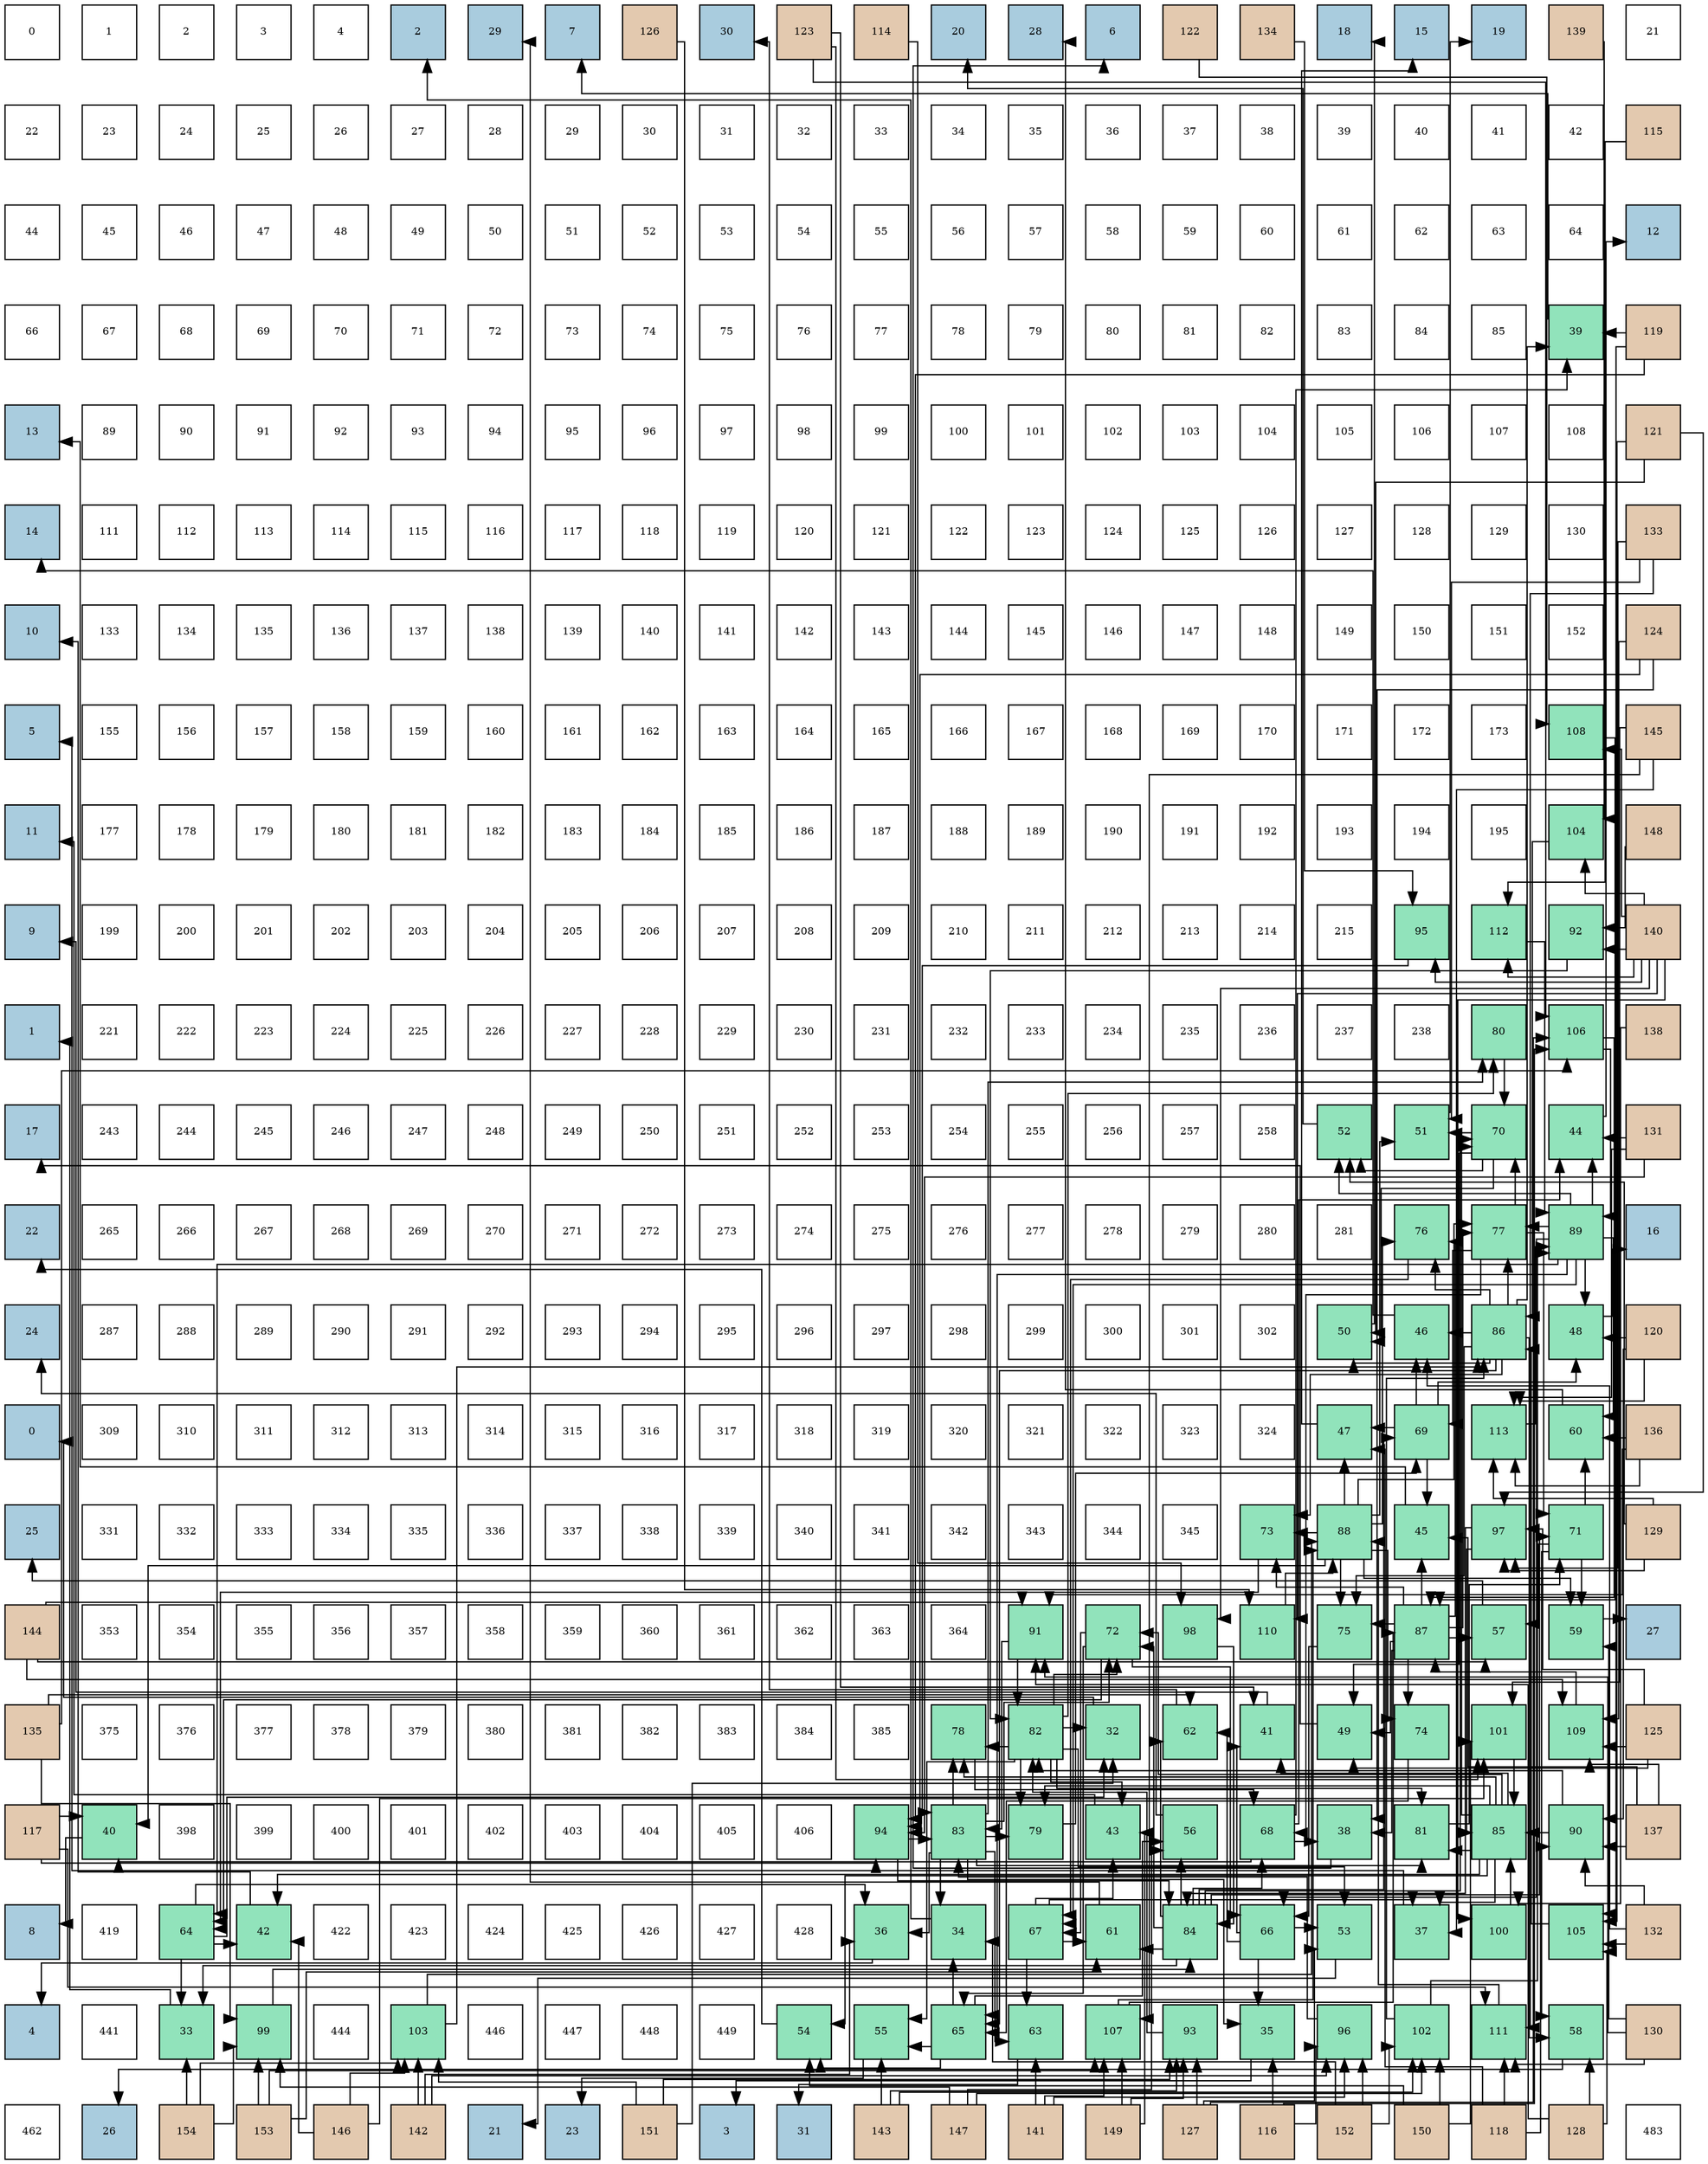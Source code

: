 digraph layout{
 rankdir=TB;
 splines=ortho;
 node [style=filled shape=square fixedsize=true width=0.6];
0[label="0", fontsize=8, fillcolor="#ffffff"];
1[label="1", fontsize=8, fillcolor="#ffffff"];
2[label="2", fontsize=8, fillcolor="#ffffff"];
3[label="3", fontsize=8, fillcolor="#ffffff"];
4[label="4", fontsize=8, fillcolor="#ffffff"];
5[label="2", fontsize=8, fillcolor="#a9ccde"];
6[label="29", fontsize=8, fillcolor="#a9ccde"];
7[label="7", fontsize=8, fillcolor="#a9ccde"];
8[label="126", fontsize=8, fillcolor="#e3c9af"];
9[label="30", fontsize=8, fillcolor="#a9ccde"];
10[label="123", fontsize=8, fillcolor="#e3c9af"];
11[label="114", fontsize=8, fillcolor="#e3c9af"];
12[label="20", fontsize=8, fillcolor="#a9ccde"];
13[label="28", fontsize=8, fillcolor="#a9ccde"];
14[label="6", fontsize=8, fillcolor="#a9ccde"];
15[label="122", fontsize=8, fillcolor="#e3c9af"];
16[label="134", fontsize=8, fillcolor="#e3c9af"];
17[label="18", fontsize=8, fillcolor="#a9ccde"];
18[label="15", fontsize=8, fillcolor="#a9ccde"];
19[label="19", fontsize=8, fillcolor="#a9ccde"];
20[label="139", fontsize=8, fillcolor="#e3c9af"];
21[label="21", fontsize=8, fillcolor="#ffffff"];
22[label="22", fontsize=8, fillcolor="#ffffff"];
23[label="23", fontsize=8, fillcolor="#ffffff"];
24[label="24", fontsize=8, fillcolor="#ffffff"];
25[label="25", fontsize=8, fillcolor="#ffffff"];
26[label="26", fontsize=8, fillcolor="#ffffff"];
27[label="27", fontsize=8, fillcolor="#ffffff"];
28[label="28", fontsize=8, fillcolor="#ffffff"];
29[label="29", fontsize=8, fillcolor="#ffffff"];
30[label="30", fontsize=8, fillcolor="#ffffff"];
31[label="31", fontsize=8, fillcolor="#ffffff"];
32[label="32", fontsize=8, fillcolor="#ffffff"];
33[label="33", fontsize=8, fillcolor="#ffffff"];
34[label="34", fontsize=8, fillcolor="#ffffff"];
35[label="35", fontsize=8, fillcolor="#ffffff"];
36[label="36", fontsize=8, fillcolor="#ffffff"];
37[label="37", fontsize=8, fillcolor="#ffffff"];
38[label="38", fontsize=8, fillcolor="#ffffff"];
39[label="39", fontsize=8, fillcolor="#ffffff"];
40[label="40", fontsize=8, fillcolor="#ffffff"];
41[label="41", fontsize=8, fillcolor="#ffffff"];
42[label="42", fontsize=8, fillcolor="#ffffff"];
43[label="115", fontsize=8, fillcolor="#e3c9af"];
44[label="44", fontsize=8, fillcolor="#ffffff"];
45[label="45", fontsize=8, fillcolor="#ffffff"];
46[label="46", fontsize=8, fillcolor="#ffffff"];
47[label="47", fontsize=8, fillcolor="#ffffff"];
48[label="48", fontsize=8, fillcolor="#ffffff"];
49[label="49", fontsize=8, fillcolor="#ffffff"];
50[label="50", fontsize=8, fillcolor="#ffffff"];
51[label="51", fontsize=8, fillcolor="#ffffff"];
52[label="52", fontsize=8, fillcolor="#ffffff"];
53[label="53", fontsize=8, fillcolor="#ffffff"];
54[label="54", fontsize=8, fillcolor="#ffffff"];
55[label="55", fontsize=8, fillcolor="#ffffff"];
56[label="56", fontsize=8, fillcolor="#ffffff"];
57[label="57", fontsize=8, fillcolor="#ffffff"];
58[label="58", fontsize=8, fillcolor="#ffffff"];
59[label="59", fontsize=8, fillcolor="#ffffff"];
60[label="60", fontsize=8, fillcolor="#ffffff"];
61[label="61", fontsize=8, fillcolor="#ffffff"];
62[label="62", fontsize=8, fillcolor="#ffffff"];
63[label="63", fontsize=8, fillcolor="#ffffff"];
64[label="64", fontsize=8, fillcolor="#ffffff"];
65[label="12", fontsize=8, fillcolor="#a9ccde"];
66[label="66", fontsize=8, fillcolor="#ffffff"];
67[label="67", fontsize=8, fillcolor="#ffffff"];
68[label="68", fontsize=8, fillcolor="#ffffff"];
69[label="69", fontsize=8, fillcolor="#ffffff"];
70[label="70", fontsize=8, fillcolor="#ffffff"];
71[label="71", fontsize=8, fillcolor="#ffffff"];
72[label="72", fontsize=8, fillcolor="#ffffff"];
73[label="73", fontsize=8, fillcolor="#ffffff"];
74[label="74", fontsize=8, fillcolor="#ffffff"];
75[label="75", fontsize=8, fillcolor="#ffffff"];
76[label="76", fontsize=8, fillcolor="#ffffff"];
77[label="77", fontsize=8, fillcolor="#ffffff"];
78[label="78", fontsize=8, fillcolor="#ffffff"];
79[label="79", fontsize=8, fillcolor="#ffffff"];
80[label="80", fontsize=8, fillcolor="#ffffff"];
81[label="81", fontsize=8, fillcolor="#ffffff"];
82[label="82", fontsize=8, fillcolor="#ffffff"];
83[label="83", fontsize=8, fillcolor="#ffffff"];
84[label="84", fontsize=8, fillcolor="#ffffff"];
85[label="85", fontsize=8, fillcolor="#ffffff"];
86[label="39", fontsize=8, fillcolor="#91e3bb"];
87[label="119", fontsize=8, fillcolor="#e3c9af"];
88[label="13", fontsize=8, fillcolor="#a9ccde"];
89[label="89", fontsize=8, fillcolor="#ffffff"];
90[label="90", fontsize=8, fillcolor="#ffffff"];
91[label="91", fontsize=8, fillcolor="#ffffff"];
92[label="92", fontsize=8, fillcolor="#ffffff"];
93[label="93", fontsize=8, fillcolor="#ffffff"];
94[label="94", fontsize=8, fillcolor="#ffffff"];
95[label="95", fontsize=8, fillcolor="#ffffff"];
96[label="96", fontsize=8, fillcolor="#ffffff"];
97[label="97", fontsize=8, fillcolor="#ffffff"];
98[label="98", fontsize=8, fillcolor="#ffffff"];
99[label="99", fontsize=8, fillcolor="#ffffff"];
100[label="100", fontsize=8, fillcolor="#ffffff"];
101[label="101", fontsize=8, fillcolor="#ffffff"];
102[label="102", fontsize=8, fillcolor="#ffffff"];
103[label="103", fontsize=8, fillcolor="#ffffff"];
104[label="104", fontsize=8, fillcolor="#ffffff"];
105[label="105", fontsize=8, fillcolor="#ffffff"];
106[label="106", fontsize=8, fillcolor="#ffffff"];
107[label="107", fontsize=8, fillcolor="#ffffff"];
108[label="108", fontsize=8, fillcolor="#ffffff"];
109[label="121", fontsize=8, fillcolor="#e3c9af"];
110[label="14", fontsize=8, fillcolor="#a9ccde"];
111[label="111", fontsize=8, fillcolor="#ffffff"];
112[label="112", fontsize=8, fillcolor="#ffffff"];
113[label="113", fontsize=8, fillcolor="#ffffff"];
114[label="114", fontsize=8, fillcolor="#ffffff"];
115[label="115", fontsize=8, fillcolor="#ffffff"];
116[label="116", fontsize=8, fillcolor="#ffffff"];
117[label="117", fontsize=8, fillcolor="#ffffff"];
118[label="118", fontsize=8, fillcolor="#ffffff"];
119[label="119", fontsize=8, fillcolor="#ffffff"];
120[label="120", fontsize=8, fillcolor="#ffffff"];
121[label="121", fontsize=8, fillcolor="#ffffff"];
122[label="122", fontsize=8, fillcolor="#ffffff"];
123[label="123", fontsize=8, fillcolor="#ffffff"];
124[label="124", fontsize=8, fillcolor="#ffffff"];
125[label="125", fontsize=8, fillcolor="#ffffff"];
126[label="126", fontsize=8, fillcolor="#ffffff"];
127[label="127", fontsize=8, fillcolor="#ffffff"];
128[label="128", fontsize=8, fillcolor="#ffffff"];
129[label="129", fontsize=8, fillcolor="#ffffff"];
130[label="130", fontsize=8, fillcolor="#ffffff"];
131[label="133", fontsize=8, fillcolor="#e3c9af"];
132[label="10", fontsize=8, fillcolor="#a9ccde"];
133[label="133", fontsize=8, fillcolor="#ffffff"];
134[label="134", fontsize=8, fillcolor="#ffffff"];
135[label="135", fontsize=8, fillcolor="#ffffff"];
136[label="136", fontsize=8, fillcolor="#ffffff"];
137[label="137", fontsize=8, fillcolor="#ffffff"];
138[label="138", fontsize=8, fillcolor="#ffffff"];
139[label="139", fontsize=8, fillcolor="#ffffff"];
140[label="140", fontsize=8, fillcolor="#ffffff"];
141[label="141", fontsize=8, fillcolor="#ffffff"];
142[label="142", fontsize=8, fillcolor="#ffffff"];
143[label="143", fontsize=8, fillcolor="#ffffff"];
144[label="144", fontsize=8, fillcolor="#ffffff"];
145[label="145", fontsize=8, fillcolor="#ffffff"];
146[label="146", fontsize=8, fillcolor="#ffffff"];
147[label="147", fontsize=8, fillcolor="#ffffff"];
148[label="148", fontsize=8, fillcolor="#ffffff"];
149[label="149", fontsize=8, fillcolor="#ffffff"];
150[label="150", fontsize=8, fillcolor="#ffffff"];
151[label="151", fontsize=8, fillcolor="#ffffff"];
152[label="152", fontsize=8, fillcolor="#ffffff"];
153[label="124", fontsize=8, fillcolor="#e3c9af"];
154[label="5", fontsize=8, fillcolor="#a9ccde"];
155[label="155", fontsize=8, fillcolor="#ffffff"];
156[label="156", fontsize=8, fillcolor="#ffffff"];
157[label="157", fontsize=8, fillcolor="#ffffff"];
158[label="158", fontsize=8, fillcolor="#ffffff"];
159[label="159", fontsize=8, fillcolor="#ffffff"];
160[label="160", fontsize=8, fillcolor="#ffffff"];
161[label="161", fontsize=8, fillcolor="#ffffff"];
162[label="162", fontsize=8, fillcolor="#ffffff"];
163[label="163", fontsize=8, fillcolor="#ffffff"];
164[label="164", fontsize=8, fillcolor="#ffffff"];
165[label="165", fontsize=8, fillcolor="#ffffff"];
166[label="166", fontsize=8, fillcolor="#ffffff"];
167[label="167", fontsize=8, fillcolor="#ffffff"];
168[label="168", fontsize=8, fillcolor="#ffffff"];
169[label="169", fontsize=8, fillcolor="#ffffff"];
170[label="170", fontsize=8, fillcolor="#ffffff"];
171[label="171", fontsize=8, fillcolor="#ffffff"];
172[label="172", fontsize=8, fillcolor="#ffffff"];
173[label="173", fontsize=8, fillcolor="#ffffff"];
174[label="108", fontsize=8, fillcolor="#91e3bb"];
175[label="145", fontsize=8, fillcolor="#e3c9af"];
176[label="11", fontsize=8, fillcolor="#a9ccde"];
177[label="177", fontsize=8, fillcolor="#ffffff"];
178[label="178", fontsize=8, fillcolor="#ffffff"];
179[label="179", fontsize=8, fillcolor="#ffffff"];
180[label="180", fontsize=8, fillcolor="#ffffff"];
181[label="181", fontsize=8, fillcolor="#ffffff"];
182[label="182", fontsize=8, fillcolor="#ffffff"];
183[label="183", fontsize=8, fillcolor="#ffffff"];
184[label="184", fontsize=8, fillcolor="#ffffff"];
185[label="185", fontsize=8, fillcolor="#ffffff"];
186[label="186", fontsize=8, fillcolor="#ffffff"];
187[label="187", fontsize=8, fillcolor="#ffffff"];
188[label="188", fontsize=8, fillcolor="#ffffff"];
189[label="189", fontsize=8, fillcolor="#ffffff"];
190[label="190", fontsize=8, fillcolor="#ffffff"];
191[label="191", fontsize=8, fillcolor="#ffffff"];
192[label="192", fontsize=8, fillcolor="#ffffff"];
193[label="193", fontsize=8, fillcolor="#ffffff"];
194[label="194", fontsize=8, fillcolor="#ffffff"];
195[label="195", fontsize=8, fillcolor="#ffffff"];
196[label="104", fontsize=8, fillcolor="#91e3bb"];
197[label="148", fontsize=8, fillcolor="#e3c9af"];
198[label="9", fontsize=8, fillcolor="#a9ccde"];
199[label="199", fontsize=8, fillcolor="#ffffff"];
200[label="200", fontsize=8, fillcolor="#ffffff"];
201[label="201", fontsize=8, fillcolor="#ffffff"];
202[label="202", fontsize=8, fillcolor="#ffffff"];
203[label="203", fontsize=8, fillcolor="#ffffff"];
204[label="204", fontsize=8, fillcolor="#ffffff"];
205[label="205", fontsize=8, fillcolor="#ffffff"];
206[label="206", fontsize=8, fillcolor="#ffffff"];
207[label="207", fontsize=8, fillcolor="#ffffff"];
208[label="208", fontsize=8, fillcolor="#ffffff"];
209[label="209", fontsize=8, fillcolor="#ffffff"];
210[label="210", fontsize=8, fillcolor="#ffffff"];
211[label="211", fontsize=8, fillcolor="#ffffff"];
212[label="212", fontsize=8, fillcolor="#ffffff"];
213[label="213", fontsize=8, fillcolor="#ffffff"];
214[label="214", fontsize=8, fillcolor="#ffffff"];
215[label="215", fontsize=8, fillcolor="#ffffff"];
216[label="95", fontsize=8, fillcolor="#91e3bb"];
217[label="112", fontsize=8, fillcolor="#91e3bb"];
218[label="92", fontsize=8, fillcolor="#91e3bb"];
219[label="140", fontsize=8, fillcolor="#e3c9af"];
220[label="1", fontsize=8, fillcolor="#a9ccde"];
221[label="221", fontsize=8, fillcolor="#ffffff"];
222[label="222", fontsize=8, fillcolor="#ffffff"];
223[label="223", fontsize=8, fillcolor="#ffffff"];
224[label="224", fontsize=8, fillcolor="#ffffff"];
225[label="225", fontsize=8, fillcolor="#ffffff"];
226[label="226", fontsize=8, fillcolor="#ffffff"];
227[label="227", fontsize=8, fillcolor="#ffffff"];
228[label="228", fontsize=8, fillcolor="#ffffff"];
229[label="229", fontsize=8, fillcolor="#ffffff"];
230[label="230", fontsize=8, fillcolor="#ffffff"];
231[label="231", fontsize=8, fillcolor="#ffffff"];
232[label="232", fontsize=8, fillcolor="#ffffff"];
233[label="233", fontsize=8, fillcolor="#ffffff"];
234[label="234", fontsize=8, fillcolor="#ffffff"];
235[label="235", fontsize=8, fillcolor="#ffffff"];
236[label="236", fontsize=8, fillcolor="#ffffff"];
237[label="237", fontsize=8, fillcolor="#ffffff"];
238[label="238", fontsize=8, fillcolor="#ffffff"];
239[label="80", fontsize=8, fillcolor="#91e3bb"];
240[label="106", fontsize=8, fillcolor="#91e3bb"];
241[label="138", fontsize=8, fillcolor="#e3c9af"];
242[label="17", fontsize=8, fillcolor="#a9ccde"];
243[label="243", fontsize=8, fillcolor="#ffffff"];
244[label="244", fontsize=8, fillcolor="#ffffff"];
245[label="245", fontsize=8, fillcolor="#ffffff"];
246[label="246", fontsize=8, fillcolor="#ffffff"];
247[label="247", fontsize=8, fillcolor="#ffffff"];
248[label="248", fontsize=8, fillcolor="#ffffff"];
249[label="249", fontsize=8, fillcolor="#ffffff"];
250[label="250", fontsize=8, fillcolor="#ffffff"];
251[label="251", fontsize=8, fillcolor="#ffffff"];
252[label="252", fontsize=8, fillcolor="#ffffff"];
253[label="253", fontsize=8, fillcolor="#ffffff"];
254[label="254", fontsize=8, fillcolor="#ffffff"];
255[label="255", fontsize=8, fillcolor="#ffffff"];
256[label="256", fontsize=8, fillcolor="#ffffff"];
257[label="257", fontsize=8, fillcolor="#ffffff"];
258[label="258", fontsize=8, fillcolor="#ffffff"];
259[label="52", fontsize=8, fillcolor="#91e3bb"];
260[label="51", fontsize=8, fillcolor="#91e3bb"];
261[label="70", fontsize=8, fillcolor="#91e3bb"];
262[label="44", fontsize=8, fillcolor="#91e3bb"];
263[label="131", fontsize=8, fillcolor="#e3c9af"];
264[label="22", fontsize=8, fillcolor="#a9ccde"];
265[label="265", fontsize=8, fillcolor="#ffffff"];
266[label="266", fontsize=8, fillcolor="#ffffff"];
267[label="267", fontsize=8, fillcolor="#ffffff"];
268[label="268", fontsize=8, fillcolor="#ffffff"];
269[label="269", fontsize=8, fillcolor="#ffffff"];
270[label="270", fontsize=8, fillcolor="#ffffff"];
271[label="271", fontsize=8, fillcolor="#ffffff"];
272[label="272", fontsize=8, fillcolor="#ffffff"];
273[label="273", fontsize=8, fillcolor="#ffffff"];
274[label="274", fontsize=8, fillcolor="#ffffff"];
275[label="275", fontsize=8, fillcolor="#ffffff"];
276[label="276", fontsize=8, fillcolor="#ffffff"];
277[label="277", fontsize=8, fillcolor="#ffffff"];
278[label="278", fontsize=8, fillcolor="#ffffff"];
279[label="279", fontsize=8, fillcolor="#ffffff"];
280[label="280", fontsize=8, fillcolor="#ffffff"];
281[label="281", fontsize=8, fillcolor="#ffffff"];
282[label="76", fontsize=8, fillcolor="#91e3bb"];
283[label="77", fontsize=8, fillcolor="#91e3bb"];
284[label="89", fontsize=8, fillcolor="#91e3bb"];
285[label="16", fontsize=8, fillcolor="#a9ccde"];
286[label="24", fontsize=8, fillcolor="#a9ccde"];
287[label="287", fontsize=8, fillcolor="#ffffff"];
288[label="288", fontsize=8, fillcolor="#ffffff"];
289[label="289", fontsize=8, fillcolor="#ffffff"];
290[label="290", fontsize=8, fillcolor="#ffffff"];
291[label="291", fontsize=8, fillcolor="#ffffff"];
292[label="292", fontsize=8, fillcolor="#ffffff"];
293[label="293", fontsize=8, fillcolor="#ffffff"];
294[label="294", fontsize=8, fillcolor="#ffffff"];
295[label="295", fontsize=8, fillcolor="#ffffff"];
296[label="296", fontsize=8, fillcolor="#ffffff"];
297[label="297", fontsize=8, fillcolor="#ffffff"];
298[label="298", fontsize=8, fillcolor="#ffffff"];
299[label="299", fontsize=8, fillcolor="#ffffff"];
300[label="300", fontsize=8, fillcolor="#ffffff"];
301[label="301", fontsize=8, fillcolor="#ffffff"];
302[label="302", fontsize=8, fillcolor="#ffffff"];
303[label="50", fontsize=8, fillcolor="#91e3bb"];
304[label="46", fontsize=8, fillcolor="#91e3bb"];
305[label="86", fontsize=8, fillcolor="#91e3bb"];
306[label="48", fontsize=8, fillcolor="#91e3bb"];
307[label="120", fontsize=8, fillcolor="#e3c9af"];
308[label="0", fontsize=8, fillcolor="#a9ccde"];
309[label="309", fontsize=8, fillcolor="#ffffff"];
310[label="310", fontsize=8, fillcolor="#ffffff"];
311[label="311", fontsize=8, fillcolor="#ffffff"];
312[label="312", fontsize=8, fillcolor="#ffffff"];
313[label="313", fontsize=8, fillcolor="#ffffff"];
314[label="314", fontsize=8, fillcolor="#ffffff"];
315[label="315", fontsize=8, fillcolor="#ffffff"];
316[label="316", fontsize=8, fillcolor="#ffffff"];
317[label="317", fontsize=8, fillcolor="#ffffff"];
318[label="318", fontsize=8, fillcolor="#ffffff"];
319[label="319", fontsize=8, fillcolor="#ffffff"];
320[label="320", fontsize=8, fillcolor="#ffffff"];
321[label="321", fontsize=8, fillcolor="#ffffff"];
322[label="322", fontsize=8, fillcolor="#ffffff"];
323[label="323", fontsize=8, fillcolor="#ffffff"];
324[label="324", fontsize=8, fillcolor="#ffffff"];
325[label="47", fontsize=8, fillcolor="#91e3bb"];
326[label="69", fontsize=8, fillcolor="#91e3bb"];
327[label="113", fontsize=8, fillcolor="#91e3bb"];
328[label="60", fontsize=8, fillcolor="#91e3bb"];
329[label="136", fontsize=8, fillcolor="#e3c9af"];
330[label="25", fontsize=8, fillcolor="#a9ccde"];
331[label="331", fontsize=8, fillcolor="#ffffff"];
332[label="332", fontsize=8, fillcolor="#ffffff"];
333[label="333", fontsize=8, fillcolor="#ffffff"];
334[label="334", fontsize=8, fillcolor="#ffffff"];
335[label="335", fontsize=8, fillcolor="#ffffff"];
336[label="336", fontsize=8, fillcolor="#ffffff"];
337[label="337", fontsize=8, fillcolor="#ffffff"];
338[label="338", fontsize=8, fillcolor="#ffffff"];
339[label="339", fontsize=8, fillcolor="#ffffff"];
340[label="340", fontsize=8, fillcolor="#ffffff"];
341[label="341", fontsize=8, fillcolor="#ffffff"];
342[label="342", fontsize=8, fillcolor="#ffffff"];
343[label="343", fontsize=8, fillcolor="#ffffff"];
344[label="344", fontsize=8, fillcolor="#ffffff"];
345[label="345", fontsize=8, fillcolor="#ffffff"];
346[label="73", fontsize=8, fillcolor="#91e3bb"];
347[label="88", fontsize=8, fillcolor="#91e3bb"];
348[label="45", fontsize=8, fillcolor="#91e3bb"];
349[label="97", fontsize=8, fillcolor="#91e3bb"];
350[label="71", fontsize=8, fillcolor="#91e3bb"];
351[label="129", fontsize=8, fillcolor="#e3c9af"];
352[label="144", fontsize=8, fillcolor="#e3c9af"];
353[label="353", fontsize=8, fillcolor="#ffffff"];
354[label="354", fontsize=8, fillcolor="#ffffff"];
355[label="355", fontsize=8, fillcolor="#ffffff"];
356[label="356", fontsize=8, fillcolor="#ffffff"];
357[label="357", fontsize=8, fillcolor="#ffffff"];
358[label="358", fontsize=8, fillcolor="#ffffff"];
359[label="359", fontsize=8, fillcolor="#ffffff"];
360[label="360", fontsize=8, fillcolor="#ffffff"];
361[label="361", fontsize=8, fillcolor="#ffffff"];
362[label="362", fontsize=8, fillcolor="#ffffff"];
363[label="363", fontsize=8, fillcolor="#ffffff"];
364[label="364", fontsize=8, fillcolor="#ffffff"];
365[label="91", fontsize=8, fillcolor="#91e3bb"];
366[label="72", fontsize=8, fillcolor="#91e3bb"];
367[label="98", fontsize=8, fillcolor="#91e3bb"];
368[label="110", fontsize=8, fillcolor="#91e3bb"];
369[label="75", fontsize=8, fillcolor="#91e3bb"];
370[label="87", fontsize=8, fillcolor="#91e3bb"];
371[label="57", fontsize=8, fillcolor="#91e3bb"];
372[label="59", fontsize=8, fillcolor="#91e3bb"];
373[label="27", fontsize=8, fillcolor="#a9ccde"];
374[label="135", fontsize=8, fillcolor="#e3c9af"];
375[label="375", fontsize=8, fillcolor="#ffffff"];
376[label="376", fontsize=8, fillcolor="#ffffff"];
377[label="377", fontsize=8, fillcolor="#ffffff"];
378[label="378", fontsize=8, fillcolor="#ffffff"];
379[label="379", fontsize=8, fillcolor="#ffffff"];
380[label="380", fontsize=8, fillcolor="#ffffff"];
381[label="381", fontsize=8, fillcolor="#ffffff"];
382[label="382", fontsize=8, fillcolor="#ffffff"];
383[label="383", fontsize=8, fillcolor="#ffffff"];
384[label="384", fontsize=8, fillcolor="#ffffff"];
385[label="385", fontsize=8, fillcolor="#ffffff"];
386[label="78", fontsize=8, fillcolor="#91e3bb"];
387[label="82", fontsize=8, fillcolor="#91e3bb"];
388[label="32", fontsize=8, fillcolor="#91e3bb"];
389[label="62", fontsize=8, fillcolor="#91e3bb"];
390[label="41", fontsize=8, fillcolor="#91e3bb"];
391[label="49", fontsize=8, fillcolor="#91e3bb"];
392[label="74", fontsize=8, fillcolor="#91e3bb"];
393[label="101", fontsize=8, fillcolor="#91e3bb"];
394[label="109", fontsize=8, fillcolor="#91e3bb"];
395[label="125", fontsize=8, fillcolor="#e3c9af"];
396[label="117", fontsize=8, fillcolor="#e3c9af"];
397[label="40", fontsize=8, fillcolor="#91e3bb"];
398[label="398", fontsize=8, fillcolor="#ffffff"];
399[label="399", fontsize=8, fillcolor="#ffffff"];
400[label="400", fontsize=8, fillcolor="#ffffff"];
401[label="401", fontsize=8, fillcolor="#ffffff"];
402[label="402", fontsize=8, fillcolor="#ffffff"];
403[label="403", fontsize=8, fillcolor="#ffffff"];
404[label="404", fontsize=8, fillcolor="#ffffff"];
405[label="405", fontsize=8, fillcolor="#ffffff"];
406[label="406", fontsize=8, fillcolor="#ffffff"];
407[label="94", fontsize=8, fillcolor="#91e3bb"];
408[label="83", fontsize=8, fillcolor="#91e3bb"];
409[label="79", fontsize=8, fillcolor="#91e3bb"];
410[label="43", fontsize=8, fillcolor="#91e3bb"];
411[label="56", fontsize=8, fillcolor="#91e3bb"];
412[label="68", fontsize=8, fillcolor="#91e3bb"];
413[label="38", fontsize=8, fillcolor="#91e3bb"];
414[label="81", fontsize=8, fillcolor="#91e3bb"];
415[label="85", fontsize=8, fillcolor="#91e3bb"];
416[label="90", fontsize=8, fillcolor="#91e3bb"];
417[label="137", fontsize=8, fillcolor="#e3c9af"];
418[label="8", fontsize=8, fillcolor="#a9ccde"];
419[label="419", fontsize=8, fillcolor="#ffffff"];
420[label="64", fontsize=8, fillcolor="#91e3bb"];
421[label="42", fontsize=8, fillcolor="#91e3bb"];
422[label="422", fontsize=8, fillcolor="#ffffff"];
423[label="423", fontsize=8, fillcolor="#ffffff"];
424[label="424", fontsize=8, fillcolor="#ffffff"];
425[label="425", fontsize=8, fillcolor="#ffffff"];
426[label="426", fontsize=8, fillcolor="#ffffff"];
427[label="427", fontsize=8, fillcolor="#ffffff"];
428[label="428", fontsize=8, fillcolor="#ffffff"];
429[label="36", fontsize=8, fillcolor="#91e3bb"];
430[label="34", fontsize=8, fillcolor="#91e3bb"];
431[label="67", fontsize=8, fillcolor="#91e3bb"];
432[label="61", fontsize=8, fillcolor="#91e3bb"];
433[label="84", fontsize=8, fillcolor="#91e3bb"];
434[label="66", fontsize=8, fillcolor="#91e3bb"];
435[label="53", fontsize=8, fillcolor="#91e3bb"];
436[label="37", fontsize=8, fillcolor="#91e3bb"];
437[label="100", fontsize=8, fillcolor="#91e3bb"];
438[label="105", fontsize=8, fillcolor="#91e3bb"];
439[label="132", fontsize=8, fillcolor="#e3c9af"];
440[label="4", fontsize=8, fillcolor="#a9ccde"];
441[label="441", fontsize=8, fillcolor="#ffffff"];
442[label="33", fontsize=8, fillcolor="#91e3bb"];
443[label="99", fontsize=8, fillcolor="#91e3bb"];
444[label="444", fontsize=8, fillcolor="#ffffff"];
445[label="103", fontsize=8, fillcolor="#91e3bb"];
446[label="446", fontsize=8, fillcolor="#ffffff"];
447[label="447", fontsize=8, fillcolor="#ffffff"];
448[label="448", fontsize=8, fillcolor="#ffffff"];
449[label="449", fontsize=8, fillcolor="#ffffff"];
450[label="54", fontsize=8, fillcolor="#91e3bb"];
451[label="55", fontsize=8, fillcolor="#91e3bb"];
452[label="65", fontsize=8, fillcolor="#91e3bb"];
453[label="63", fontsize=8, fillcolor="#91e3bb"];
454[label="107", fontsize=8, fillcolor="#91e3bb"];
455[label="93", fontsize=8, fillcolor="#91e3bb"];
456[label="35", fontsize=8, fillcolor="#91e3bb"];
457[label="96", fontsize=8, fillcolor="#91e3bb"];
458[label="102", fontsize=8, fillcolor="#91e3bb"];
459[label="111", fontsize=8, fillcolor="#91e3bb"];
460[label="58", fontsize=8, fillcolor="#91e3bb"];
461[label="130", fontsize=8, fillcolor="#e3c9af"];
462[label="462", fontsize=8, fillcolor="#ffffff"];
463[label="26", fontsize=8, fillcolor="#a9ccde"];
464[label="154", fontsize=8, fillcolor="#e3c9af"];
465[label="153", fontsize=8, fillcolor="#e3c9af"];
466[label="146", fontsize=8, fillcolor="#e3c9af"];
467[label="142", fontsize=8, fillcolor="#e3c9af"];
468[label="21", fontsize=8, fillcolor="#a9ccde"];
469[label="23", fontsize=8, fillcolor="#a9ccde"];
470[label="151", fontsize=8, fillcolor="#e3c9af"];
471[label="3", fontsize=8, fillcolor="#a9ccde"];
472[label="31", fontsize=8, fillcolor="#a9ccde"];
473[label="143", fontsize=8, fillcolor="#e3c9af"];
474[label="147", fontsize=8, fillcolor="#e3c9af"];
475[label="141", fontsize=8, fillcolor="#e3c9af"];
476[label="149", fontsize=8, fillcolor="#e3c9af"];
477[label="127", fontsize=8, fillcolor="#e3c9af"];
478[label="116", fontsize=8, fillcolor="#e3c9af"];
479[label="152", fontsize=8, fillcolor="#e3c9af"];
480[label="150", fontsize=8, fillcolor="#e3c9af"];
481[label="118", fontsize=8, fillcolor="#e3c9af"];
482[label="128", fontsize=8, fillcolor="#e3c9af"];
483[label="483", fontsize=8, fillcolor="#ffffff"];
edge [constraint=false, style=vis];388 -> 308;
442 -> 220;
430 -> 5;
456 -> 471;
429 -> 440;
436 -> 154;
413 -> 14;
86 -> 7;
397 -> 418;
390 -> 198;
421 -> 132;
410 -> 176;
262 -> 65;
348 -> 88;
304 -> 110;
325 -> 18;
306 -> 285;
391 -> 242;
303 -> 17;
260 -> 19;
259 -> 12;
435 -> 468;
450 -> 264;
451 -> 469;
411 -> 286;
371 -> 330;
460 -> 463;
372 -> 373;
328 -> 13;
432 -> 6;
389 -> 9;
453 -> 472;
420 -> 388;
420 -> 442;
420 -> 429;
420 -> 421;
452 -> 430;
452 -> 450;
452 -> 451;
452 -> 411;
434 -> 456;
434 -> 390;
434 -> 435;
434 -> 389;
431 -> 436;
431 -> 410;
431 -> 432;
431 -> 453;
412 -> 413;
412 -> 86;
412 -> 397;
412 -> 262;
326 -> 348;
326 -> 304;
326 -> 325;
326 -> 306;
261 -> 391;
261 -> 303;
261 -> 260;
261 -> 259;
350 -> 371;
350 -> 460;
350 -> 372;
350 -> 328;
366 -> 420;
366 -> 452;
366 -> 434;
366 -> 431;
346 -> 420;
392 -> 452;
369 -> 434;
282 -> 431;
283 -> 412;
283 -> 326;
283 -> 261;
283 -> 350;
386 -> 412;
409 -> 326;
239 -> 261;
414 -> 350;
387 -> 388;
387 -> 410;
387 -> 435;
387 -> 451;
387 -> 366;
387 -> 386;
387 -> 409;
387 -> 239;
387 -> 414;
408 -> 430;
408 -> 456;
408 -> 429;
408 -> 453;
408 -> 366;
408 -> 386;
408 -> 409;
408 -> 239;
408 -> 414;
433 -> 442;
433 -> 411;
433 -> 432;
433 -> 389;
433 -> 412;
433 -> 326;
433 -> 261;
433 -> 350;
433 -> 366;
415 -> 436;
415 -> 390;
415 -> 421;
415 -> 450;
415 -> 261;
415 -> 366;
415 -> 386;
415 -> 409;
415 -> 414;
305 -> 86;
305 -> 304;
305 -> 303;
305 -> 460;
305 -> 452;
305 -> 346;
305 -> 369;
305 -> 282;
305 -> 283;
370 -> 413;
370 -> 348;
370 -> 391;
370 -> 371;
370 -> 346;
370 -> 392;
370 -> 369;
370 -> 282;
370 -> 283;
347 -> 397;
347 -> 325;
347 -> 260;
347 -> 372;
347 -> 346;
347 -> 392;
347 -> 369;
347 -> 282;
347 -> 283;
284 -> 262;
284 -> 306;
284 -> 259;
284 -> 328;
284 -> 420;
284 -> 452;
284 -> 434;
284 -> 431;
284 -> 283;
416 -> 387;
416 -> 415;
365 -> 387;
365 -> 408;
218 -> 387;
455 -> 387;
407 -> 408;
407 -> 433;
216 -> 408;
457 -> 408;
349 -> 433;
349 -> 415;
367 -> 433;
443 -> 433;
437 -> 415;
393 -> 415;
458 -> 305;
458 -> 284;
445 -> 305;
445 -> 347;
196 -> 305;
438 -> 305;
240 -> 370;
240 -> 284;
454 -> 370;
454 -> 347;
174 -> 370;
394 -> 370;
368 -> 347;
459 -> 347;
217 -> 284;
327 -> 284;
11 -> 367;
43 -> 217;
478 -> 456;
478 -> 457;
478 -> 240;
396 -> 397;
396 -> 407;
396 -> 459;
481 -> 325;
481 -> 416;
481 -> 459;
87 -> 86;
87 -> 407;
87 -> 438;
307 -> 306;
307 -> 416;
307 -> 327;
109 -> 303;
109 -> 349;
109 -> 438;
15 -> 174;
10 -> 390;
10 -> 393;
10 -> 240;
153 -> 413;
153 -> 407;
153 -> 394;
395 -> 391;
395 -> 349;
395 -> 394;
8 -> 368;
477 -> 435;
477 -> 455;
477 -> 240;
482 -> 460;
482 -> 365;
482 -> 438;
351 -> 259;
351 -> 349;
351 -> 327;
461 -> 372;
461 -> 365;
461 -> 459;
263 -> 262;
263 -> 407;
263 -> 327;
439 -> 304;
439 -> 416;
439 -> 438;
131 -> 260;
131 -> 349;
131 -> 459;
16 -> 216;
374 -> 389;
374 -> 443;
374 -> 240;
329 -> 328;
329 -> 365;
329 -> 327;
417 -> 348;
417 -> 416;
417 -> 394;
241 -> 437;
20 -> 196;
219 -> 218;
219 -> 216;
219 -> 367;
219 -> 437;
219 -> 196;
219 -> 174;
219 -> 368;
219 -> 217;
475 -> 453;
475 -> 457;
475 -> 454;
467 -> 429;
467 -> 457;
467 -> 445;
473 -> 451;
473 -> 455;
473 -> 458;
352 -> 371;
352 -> 365;
352 -> 394;
175 -> 436;
175 -> 393;
175 -> 454;
466 -> 421;
466 -> 393;
466 -> 445;
474 -> 411;
474 -> 443;
474 -> 458;
197 -> 218;
476 -> 410;
476 -> 455;
476 -> 454;
480 -> 450;
480 -> 393;
480 -> 458;
470 -> 388;
470 -> 455;
470 -> 445;
479 -> 430;
479 -> 457;
479 -> 458;
465 -> 432;
465 -> 443;
465 -> 454;
464 -> 442;
464 -> 443;
464 -> 445;
edge [constraint=true, style=invis];
0 -> 22 -> 44 -> 66 -> 88 -> 110 -> 132 -> 154 -> 176 -> 198 -> 220 -> 242 -> 264 -> 286 -> 308 -> 330 -> 352 -> 374 -> 396 -> 418 -> 440 -> 462;
1 -> 23 -> 45 -> 67 -> 89 -> 111 -> 133 -> 155 -> 177 -> 199 -> 221 -> 243 -> 265 -> 287 -> 309 -> 331 -> 353 -> 375 -> 397 -> 419 -> 441 -> 463;
2 -> 24 -> 46 -> 68 -> 90 -> 112 -> 134 -> 156 -> 178 -> 200 -> 222 -> 244 -> 266 -> 288 -> 310 -> 332 -> 354 -> 376 -> 398 -> 420 -> 442 -> 464;
3 -> 25 -> 47 -> 69 -> 91 -> 113 -> 135 -> 157 -> 179 -> 201 -> 223 -> 245 -> 267 -> 289 -> 311 -> 333 -> 355 -> 377 -> 399 -> 421 -> 443 -> 465;
4 -> 26 -> 48 -> 70 -> 92 -> 114 -> 136 -> 158 -> 180 -> 202 -> 224 -> 246 -> 268 -> 290 -> 312 -> 334 -> 356 -> 378 -> 400 -> 422 -> 444 -> 466;
5 -> 27 -> 49 -> 71 -> 93 -> 115 -> 137 -> 159 -> 181 -> 203 -> 225 -> 247 -> 269 -> 291 -> 313 -> 335 -> 357 -> 379 -> 401 -> 423 -> 445 -> 467;
6 -> 28 -> 50 -> 72 -> 94 -> 116 -> 138 -> 160 -> 182 -> 204 -> 226 -> 248 -> 270 -> 292 -> 314 -> 336 -> 358 -> 380 -> 402 -> 424 -> 446 -> 468;
7 -> 29 -> 51 -> 73 -> 95 -> 117 -> 139 -> 161 -> 183 -> 205 -> 227 -> 249 -> 271 -> 293 -> 315 -> 337 -> 359 -> 381 -> 403 -> 425 -> 447 -> 469;
8 -> 30 -> 52 -> 74 -> 96 -> 118 -> 140 -> 162 -> 184 -> 206 -> 228 -> 250 -> 272 -> 294 -> 316 -> 338 -> 360 -> 382 -> 404 -> 426 -> 448 -> 470;
9 -> 31 -> 53 -> 75 -> 97 -> 119 -> 141 -> 163 -> 185 -> 207 -> 229 -> 251 -> 273 -> 295 -> 317 -> 339 -> 361 -> 383 -> 405 -> 427 -> 449 -> 471;
10 -> 32 -> 54 -> 76 -> 98 -> 120 -> 142 -> 164 -> 186 -> 208 -> 230 -> 252 -> 274 -> 296 -> 318 -> 340 -> 362 -> 384 -> 406 -> 428 -> 450 -> 472;
11 -> 33 -> 55 -> 77 -> 99 -> 121 -> 143 -> 165 -> 187 -> 209 -> 231 -> 253 -> 275 -> 297 -> 319 -> 341 -> 363 -> 385 -> 407 -> 429 -> 451 -> 473;
12 -> 34 -> 56 -> 78 -> 100 -> 122 -> 144 -> 166 -> 188 -> 210 -> 232 -> 254 -> 276 -> 298 -> 320 -> 342 -> 364 -> 386 -> 408 -> 430 -> 452 -> 474;
13 -> 35 -> 57 -> 79 -> 101 -> 123 -> 145 -> 167 -> 189 -> 211 -> 233 -> 255 -> 277 -> 299 -> 321 -> 343 -> 365 -> 387 -> 409 -> 431 -> 453 -> 475;
14 -> 36 -> 58 -> 80 -> 102 -> 124 -> 146 -> 168 -> 190 -> 212 -> 234 -> 256 -> 278 -> 300 -> 322 -> 344 -> 366 -> 388 -> 410 -> 432 -> 454 -> 476;
15 -> 37 -> 59 -> 81 -> 103 -> 125 -> 147 -> 169 -> 191 -> 213 -> 235 -> 257 -> 279 -> 301 -> 323 -> 345 -> 367 -> 389 -> 411 -> 433 -> 455 -> 477;
16 -> 38 -> 60 -> 82 -> 104 -> 126 -> 148 -> 170 -> 192 -> 214 -> 236 -> 258 -> 280 -> 302 -> 324 -> 346 -> 368 -> 390 -> 412 -> 434 -> 456 -> 478;
17 -> 39 -> 61 -> 83 -> 105 -> 127 -> 149 -> 171 -> 193 -> 215 -> 237 -> 259 -> 281 -> 303 -> 325 -> 347 -> 369 -> 391 -> 413 -> 435 -> 457 -> 479;
18 -> 40 -> 62 -> 84 -> 106 -> 128 -> 150 -> 172 -> 194 -> 216 -> 238 -> 260 -> 282 -> 304 -> 326 -> 348 -> 370 -> 392 -> 414 -> 436 -> 458 -> 480;
19 -> 41 -> 63 -> 85 -> 107 -> 129 -> 151 -> 173 -> 195 -> 217 -> 239 -> 261 -> 283 -> 305 -> 327 -> 349 -> 371 -> 393 -> 415 -> 437 -> 459 -> 481;
20 -> 42 -> 64 -> 86 -> 108 -> 130 -> 152 -> 174 -> 196 -> 218 -> 240 -> 262 -> 284 -> 306 -> 328 -> 350 -> 372 -> 394 -> 416 -> 438 -> 460 -> 482;
21 -> 43 -> 65 -> 87 -> 109 -> 131 -> 153 -> 175 -> 197 -> 219 -> 241 -> 263 -> 285 -> 307 -> 329 -> 351 -> 373 -> 395 -> 417 -> 439 -> 461 -> 483;
rank = same {0 -> 1 -> 2 -> 3 -> 4 -> 5 -> 6 -> 7 -> 8 -> 9 -> 10 -> 11 -> 12 -> 13 -> 14 -> 15 -> 16 -> 17 -> 18 -> 19 -> 20 -> 21};
rank = same {22 -> 23 -> 24 -> 25 -> 26 -> 27 -> 28 -> 29 -> 30 -> 31 -> 32 -> 33 -> 34 -> 35 -> 36 -> 37 -> 38 -> 39 -> 40 -> 41 -> 42 -> 43};
rank = same {44 -> 45 -> 46 -> 47 -> 48 -> 49 -> 50 -> 51 -> 52 -> 53 -> 54 -> 55 -> 56 -> 57 -> 58 -> 59 -> 60 -> 61 -> 62 -> 63 -> 64 -> 65};
rank = same {66 -> 67 -> 68 -> 69 -> 70 -> 71 -> 72 -> 73 -> 74 -> 75 -> 76 -> 77 -> 78 -> 79 -> 80 -> 81 -> 82 -> 83 -> 84 -> 85 -> 86 -> 87};
rank = same {88 -> 89 -> 90 -> 91 -> 92 -> 93 -> 94 -> 95 -> 96 -> 97 -> 98 -> 99 -> 100 -> 101 -> 102 -> 103 -> 104 -> 105 -> 106 -> 107 -> 108 -> 109};
rank = same {110 -> 111 -> 112 -> 113 -> 114 -> 115 -> 116 -> 117 -> 118 -> 119 -> 120 -> 121 -> 122 -> 123 -> 124 -> 125 -> 126 -> 127 -> 128 -> 129 -> 130 -> 131};
rank = same {132 -> 133 -> 134 -> 135 -> 136 -> 137 -> 138 -> 139 -> 140 -> 141 -> 142 -> 143 -> 144 -> 145 -> 146 -> 147 -> 148 -> 149 -> 150 -> 151 -> 152 -> 153};
rank = same {154 -> 155 -> 156 -> 157 -> 158 -> 159 -> 160 -> 161 -> 162 -> 163 -> 164 -> 165 -> 166 -> 167 -> 168 -> 169 -> 170 -> 171 -> 172 -> 173 -> 174 -> 175};
rank = same {176 -> 177 -> 178 -> 179 -> 180 -> 181 -> 182 -> 183 -> 184 -> 185 -> 186 -> 187 -> 188 -> 189 -> 190 -> 191 -> 192 -> 193 -> 194 -> 195 -> 196 -> 197};
rank = same {198 -> 199 -> 200 -> 201 -> 202 -> 203 -> 204 -> 205 -> 206 -> 207 -> 208 -> 209 -> 210 -> 211 -> 212 -> 213 -> 214 -> 215 -> 216 -> 217 -> 218 -> 219};
rank = same {220 -> 221 -> 222 -> 223 -> 224 -> 225 -> 226 -> 227 -> 228 -> 229 -> 230 -> 231 -> 232 -> 233 -> 234 -> 235 -> 236 -> 237 -> 238 -> 239 -> 240 -> 241};
rank = same {242 -> 243 -> 244 -> 245 -> 246 -> 247 -> 248 -> 249 -> 250 -> 251 -> 252 -> 253 -> 254 -> 255 -> 256 -> 257 -> 258 -> 259 -> 260 -> 261 -> 262 -> 263};
rank = same {264 -> 265 -> 266 -> 267 -> 268 -> 269 -> 270 -> 271 -> 272 -> 273 -> 274 -> 275 -> 276 -> 277 -> 278 -> 279 -> 280 -> 281 -> 282 -> 283 -> 284 -> 285};
rank = same {286 -> 287 -> 288 -> 289 -> 290 -> 291 -> 292 -> 293 -> 294 -> 295 -> 296 -> 297 -> 298 -> 299 -> 300 -> 301 -> 302 -> 303 -> 304 -> 305 -> 306 -> 307};
rank = same {308 -> 309 -> 310 -> 311 -> 312 -> 313 -> 314 -> 315 -> 316 -> 317 -> 318 -> 319 -> 320 -> 321 -> 322 -> 323 -> 324 -> 325 -> 326 -> 327 -> 328 -> 329};
rank = same {330 -> 331 -> 332 -> 333 -> 334 -> 335 -> 336 -> 337 -> 338 -> 339 -> 340 -> 341 -> 342 -> 343 -> 344 -> 345 -> 346 -> 347 -> 348 -> 349 -> 350 -> 351};
rank = same {352 -> 353 -> 354 -> 355 -> 356 -> 357 -> 358 -> 359 -> 360 -> 361 -> 362 -> 363 -> 364 -> 365 -> 366 -> 367 -> 368 -> 369 -> 370 -> 371 -> 372 -> 373};
rank = same {374 -> 375 -> 376 -> 377 -> 378 -> 379 -> 380 -> 381 -> 382 -> 383 -> 384 -> 385 -> 386 -> 387 -> 388 -> 389 -> 390 -> 391 -> 392 -> 393 -> 394 -> 395};
rank = same {396 -> 397 -> 398 -> 399 -> 400 -> 401 -> 402 -> 403 -> 404 -> 405 -> 406 -> 407 -> 408 -> 409 -> 410 -> 411 -> 412 -> 413 -> 414 -> 415 -> 416 -> 417};
rank = same {418 -> 419 -> 420 -> 421 -> 422 -> 423 -> 424 -> 425 -> 426 -> 427 -> 428 -> 429 -> 430 -> 431 -> 432 -> 433 -> 434 -> 435 -> 436 -> 437 -> 438 -> 439};
rank = same {440 -> 441 -> 442 -> 443 -> 444 -> 445 -> 446 -> 447 -> 448 -> 449 -> 450 -> 451 -> 452 -> 453 -> 454 -> 455 -> 456 -> 457 -> 458 -> 459 -> 460 -> 461};
rank = same {462 -> 463 -> 464 -> 465 -> 466 -> 467 -> 468 -> 469 -> 470 -> 471 -> 472 -> 473 -> 474 -> 475 -> 476 -> 477 -> 478 -> 479 -> 480 -> 481 -> 482 -> 483};
}